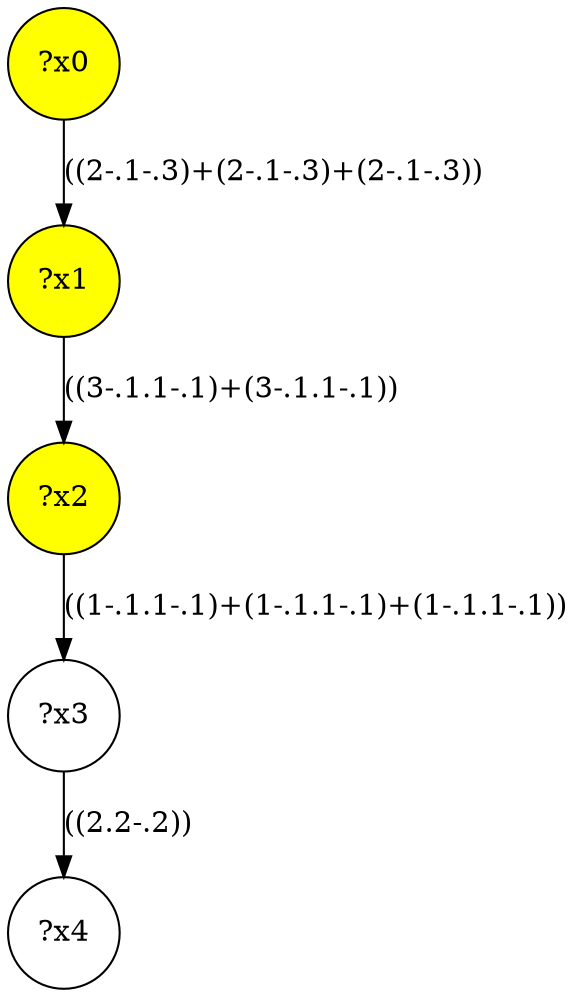 digraph g {
	x0 [fillcolor="yellow", style="filled," shape=circle, label="?x0"];
	x2 [fillcolor="yellow", style="filled," shape=circle, label="?x2"];
	x1 [fillcolor="yellow", style="filled," shape=circle, label="?x1"];
	x0 -> x1 [label="((2-.1-.3)+(2-.1-.3)+(2-.1-.3))"];
	x1 -> x2 [label="((3-.1.1-.1)+(3-.1.1-.1))"];
	x3 [shape=circle, label="?x3"];
	x2 -> x3 [label="((1-.1.1-.1)+(1-.1.1-.1)+(1-.1.1-.1))"];
	x4 [shape=circle, label="?x4"];
	x3 -> x4 [label="((2.2-.2))"];
}
